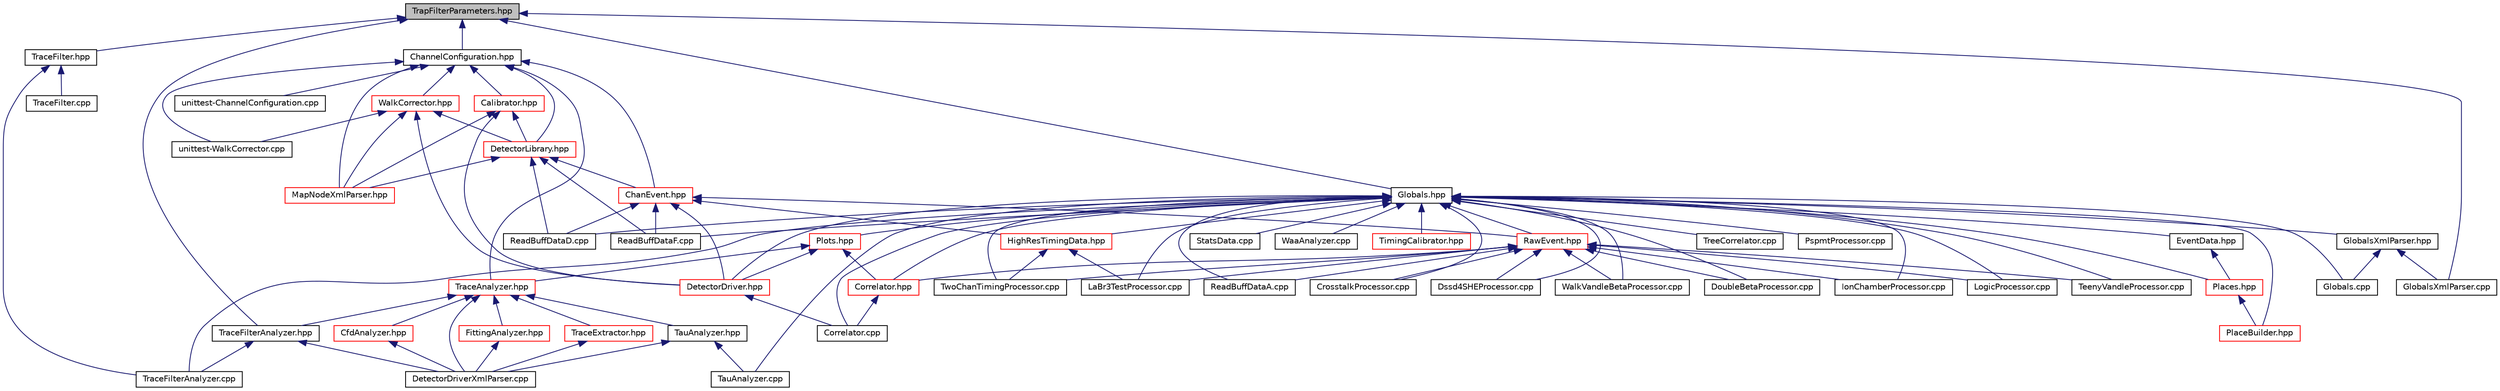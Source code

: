 digraph "TrapFilterParameters.hpp"
{
  edge [fontname="Helvetica",fontsize="10",labelfontname="Helvetica",labelfontsize="10"];
  node [fontname="Helvetica",fontsize="10",shape=record];
  Node1 [label="TrapFilterParameters.hpp",height=0.2,width=0.4,color="black", fillcolor="grey75", style="filled", fontcolor="black"];
  Node1 -> Node2 [dir="back",color="midnightblue",fontsize="10",style="solid",fontname="Helvetica"];
  Node2 [label="ChannelConfiguration.hpp",height=0.2,width=0.4,color="black", fillcolor="white", style="filled",URL="$d8/dd0/_channel_configuration_8hpp.html",tooltip="Class that holds information about channel specific information. Including things like the trace dela..."];
  Node2 -> Node3 [dir="back",color="midnightblue",fontsize="10",style="solid",fontname="Helvetica"];
  Node3 [label="unittest-ChannelConfiguration.cpp",height=0.2,width=0.4,color="black", fillcolor="white", style="filled",URL="$d0/d21/unittest-_channel_configuration_8cpp.html",tooltip="Program that will test functionality of ChannelConfiguration. "];
  Node2 -> Node4 [dir="back",color="midnightblue",fontsize="10",style="solid",fontname="Helvetica"];
  Node4 [label="TraceAnalyzer.hpp",height=0.2,width=0.4,color="red", fillcolor="white", style="filled",URL="$dd/d01/_trace_analyzer_8hpp.html",tooltip="Header file for the TraceAnalyzer class. "];
  Node4 -> Node5 [dir="back",color="midnightblue",fontsize="10",style="solid",fontname="Helvetica"];
  Node5 [label="CfdAnalyzer.hpp",height=0.2,width=0.4,color="red", fillcolor="white", style="filled",URL="$dd/deb/_cfd_analyzer_8hpp.html",tooltip="Class to use Cfd on traces. "];
  Node5 -> Node6 [dir="back",color="midnightblue",fontsize="10",style="solid",fontname="Helvetica"];
  Node6 [label="DetectorDriverXmlParser.cpp",height=0.2,width=0.4,color="black", fillcolor="white", style="filled",URL="$dc/d67/_detector_driver_xml_parser_8cpp.html",tooltip="Class to parse the DetectorDriver node. "];
  Node4 -> Node7 [dir="back",color="midnightblue",fontsize="10",style="solid",fontname="Helvetica"];
  Node7 [label="FittingAnalyzer.hpp",height=0.2,width=0.4,color="red", fillcolor="white", style="filled",URL="$de/dfa/_fitting_analyzer_8hpp.html",tooltip="Class to fit functions to waveforms. "];
  Node7 -> Node6 [dir="back",color="midnightblue",fontsize="10",style="solid",fontname="Helvetica"];
  Node4 -> Node8 [dir="back",color="midnightblue",fontsize="10",style="solid",fontname="Helvetica"];
  Node8 [label="TauAnalyzer.hpp",height=0.2,width=0.4,color="black", fillcolor="white", style="filled",URL="$db/db7/_tau_analyzer_8hpp.html",tooltip="A trace analyzer which determines the decay time constant of traces. "];
  Node8 -> Node9 [dir="back",color="midnightblue",fontsize="10",style="solid",fontname="Helvetica"];
  Node9 [label="TauAnalyzer.cpp",height=0.2,width=0.4,color="black", fillcolor="white", style="filled",URL="$d2/dce/_tau_analyzer_8cpp.html",tooltip="Implements the determination of the decay constants for a trace. "];
  Node8 -> Node6 [dir="back",color="midnightblue",fontsize="10",style="solid",fontname="Helvetica"];
  Node4 -> Node10 [dir="back",color="midnightblue",fontsize="10",style="solid",fontname="Helvetica"];
  Node10 [label="TraceExtractor.hpp",height=0.2,width=0.4,color="red", fillcolor="white", style="filled",URL="$d7/d3f/_trace_extractor_8hpp.html",tooltip="Header file for the TraceExtractor class. "];
  Node10 -> Node6 [dir="back",color="midnightblue",fontsize="10",style="solid",fontname="Helvetica"];
  Node4 -> Node11 [dir="back",color="midnightblue",fontsize="10",style="solid",fontname="Helvetica"];
  Node11 [label="TraceFilterAnalyzer.hpp",height=0.2,width=0.4,color="black", fillcolor="white", style="filled",URL="$d2/d6c/_trace_filter_analyzer_8hpp.html",tooltip="Declaration of analysis class which does the filtering of traces. "];
  Node11 -> Node12 [dir="back",color="midnightblue",fontsize="10",style="solid",fontname="Helvetica"];
  Node12 [label="TraceFilterAnalyzer.cpp",height=0.2,width=0.4,color="black", fillcolor="white", style="filled",URL="$d7/d16/_trace_filter_analyzer_8cpp.html",tooltip="Implements the analysis of traces using trapezoidal filters. "];
  Node11 -> Node6 [dir="back",color="midnightblue",fontsize="10",style="solid",fontname="Helvetica"];
  Node4 -> Node6 [dir="back",color="midnightblue",fontsize="10",style="solid",fontname="Helvetica"];
  Node2 -> Node13 [dir="back",color="midnightblue",fontsize="10",style="solid",fontname="Helvetica"];
  Node13 [label="ChanEvent.hpp",height=0.2,width=0.4,color="red", fillcolor="white", style="filled",URL="$df/dcf/_chan_event_8hpp.html",tooltip="A Class to define what a channel event is. "];
  Node13 -> Node14 [dir="back",color="midnightblue",fontsize="10",style="solid",fontname="Helvetica"];
  Node14 [label="HighResTimingData.hpp",height=0.2,width=0.4,color="red", fillcolor="white", style="filled",URL="$df/d14/_high_res_timing_data_8hpp.html",tooltip="Class to hold all of the information for high resolution timing. "];
  Node14 -> Node15 [dir="back",color="midnightblue",fontsize="10",style="solid",fontname="Helvetica"];
  Node15 [label="LaBr3TestProcessor.cpp",height=0.2,width=0.4,color="black", fillcolor="white", style="filled",URL="$d2/d5d/_la_br3_test_processor_8cpp.html",tooltip="A LaBr3Test processor class that can be used to build your own. "];
  Node14 -> Node16 [dir="back",color="midnightblue",fontsize="10",style="solid",fontname="Helvetica"];
  Node16 [label="TwoChanTimingProcessor.cpp",height=0.2,width=0.4,color="black", fillcolor="white", style="filled",URL="$dc/da5/_two_chan_timing_processor_8cpp.html",tooltip="Analyzes data from a simple Two channel Timing setup. "];
  Node13 -> Node17 [dir="back",color="midnightblue",fontsize="10",style="solid",fontname="Helvetica"];
  Node17 [label="RawEvent.hpp",height=0.2,width=0.4,color="red", fillcolor="white", style="filled",URL="$d0/d24/_raw_event_8hpp.html",tooltip="Header file for the rawevent. "];
  Node17 -> Node18 [dir="back",color="midnightblue",fontsize="10",style="solid",fontname="Helvetica"];
  Node18 [label="Correlator.hpp",height=0.2,width=0.4,color="red", fillcolor="white", style="filled",URL="$d5/dc9/_correlator_8hpp.html",tooltip="Header file for correlation. "];
  Node18 -> Node19 [dir="back",color="midnightblue",fontsize="10",style="solid",fontname="Helvetica"];
  Node19 [label="Correlator.cpp",height=0.2,width=0.4,color="black", fillcolor="white", style="filled",URL="$d3/d79/_correlator_8cpp.html",tooltip="Correlates events. "];
  Node17 -> Node20 [dir="back",color="midnightblue",fontsize="10",style="solid",fontname="Helvetica"];
  Node20 [label="ReadBuffDataA.cpp",height=0.2,width=0.4,color="black", fillcolor="white", style="filled",URL="$df/d98/_read_buff_data_a_8cpp.html",tooltip="retrieve data from raw buffer array ibuf "];
  Node17 -> Node21 [dir="back",color="midnightblue",fontsize="10",style="solid",fontname="Helvetica"];
  Node21 [label="CrosstalkProcessor.cpp",height=0.2,width=0.4,color="black", fillcolor="white", style="filled",URL="$d9/d45/_crosstalk_processor_8cpp.html",tooltip="A Template processor class that can be used to build your own. "];
  Node17 -> Node22 [dir="back",color="midnightblue",fontsize="10",style="solid",fontname="Helvetica"];
  Node22 [label="Dssd4SHEProcessor.cpp",height=0.2,width=0.4,color="black", fillcolor="white", style="filled",URL="$d1/d8f/_dssd4_s_h_e_processor_8cpp.html"];
  Node17 -> Node15 [dir="back",color="midnightblue",fontsize="10",style="solid",fontname="Helvetica"];
  Node17 -> Node16 [dir="back",color="midnightblue",fontsize="10",style="solid",fontname="Helvetica"];
  Node17 -> Node23 [dir="back",color="midnightblue",fontsize="10",style="solid",fontname="Helvetica"];
  Node23 [label="WalkVandleBetaProcessor.cpp",height=0.2,width=0.4,color="black", fillcolor="white", style="filled",URL="$da/d74/_walk_vandle_beta_processor_8cpp.html",tooltip="A class to determine the walk between Vandle and the LeRIBSS betas. "];
  Node17 -> Node24 [dir="back",color="midnightblue",fontsize="10",style="solid",fontname="Helvetica"];
  Node24 [label="DoubleBetaProcessor.cpp",height=0.2,width=0.4,color="black", fillcolor="white", style="filled",URL="$d6/d1f/_double_beta_processor_8cpp.html",tooltip="A DoubleBeta processor class that can be used to analyze double beta detectors. "];
  Node17 -> Node25 [dir="back",color="midnightblue",fontsize="10",style="solid",fontname="Helvetica"];
  Node25 [label="IonChamberProcessor.cpp",height=0.2,width=0.4,color="black", fillcolor="white", style="filled",URL="$d3/d01/_ion_chamber_processor_8cpp.html",tooltip="implementation for ion chambers "];
  Node17 -> Node26 [dir="back",color="midnightblue",fontsize="10",style="solid",fontname="Helvetica"];
  Node26 [label="LogicProcessor.cpp",height=0.2,width=0.4,color="black", fillcolor="white", style="filled",URL="$d8/d5f/_logic_processor_8cpp.html",tooltip="handling of logic events, derived from MtcProcessor.cpp "];
  Node17 -> Node27 [dir="back",color="midnightblue",fontsize="10",style="solid",fontname="Helvetica"];
  Node27 [label="TeenyVandleProcessor.cpp",height=0.2,width=0.4,color="black", fillcolor="white", style="filled",URL="$dc/dbb/_teeny_vandle_processor_8cpp.html",tooltip="A Template processor class that can be used to build your own. "];
  Node13 -> Node28 [dir="back",color="midnightblue",fontsize="10",style="solid",fontname="Helvetica"];
  Node28 [label="DetectorDriver.hpp",height=0.2,width=0.4,color="red", fillcolor="white", style="filled",URL="$dd/dfe/_detector_driver_8hpp.html",tooltip="Main Driver for event processing. "];
  Node28 -> Node19 [dir="back",color="midnightblue",fontsize="10",style="solid",fontname="Helvetica"];
  Node13 -> Node29 [dir="back",color="midnightblue",fontsize="10",style="solid",fontname="Helvetica"];
  Node29 [label="ReadBuffDataD.cpp",height=0.2,width=0.4,color="black", fillcolor="white", style="filled",URL="$d7/d9b/_read_buff_data_d_8cpp.html",tooltip="retrieve data from raw buffer array ibuf "];
  Node13 -> Node30 [dir="back",color="midnightblue",fontsize="10",style="solid",fontname="Helvetica"];
  Node30 [label="ReadBuffDataF.cpp",height=0.2,width=0.4,color="black", fillcolor="white", style="filled",URL="$de/dbc/_read_buff_data_f_8cpp.html",tooltip="retrieve data from raw buffer array ibuf "];
  Node2 -> Node31 [dir="back",color="midnightblue",fontsize="10",style="solid",fontname="Helvetica"];
  Node31 [label="Calibrator.hpp",height=0.2,width=0.4,color="red", fillcolor="white", style="filled",URL="$df/dbb/_calibrator_8hpp.html",tooltip="Class to handle energy calibrations for the channels. "];
  Node31 -> Node32 [dir="back",color="midnightblue",fontsize="10",style="solid",fontname="Helvetica"];
  Node32 [label="DetectorLibrary.hpp",height=0.2,width=0.4,color="red", fillcolor="white", style="filled",URL="$d6/d3a/_detector_library_8hpp.html",tooltip="This is an extension of the vector of the channelConfigurations that was previously used..."];
  Node32 -> Node13 [dir="back",color="midnightblue",fontsize="10",style="solid",fontname="Helvetica"];
  Node32 -> Node33 [dir="back",color="midnightblue",fontsize="10",style="solid",fontname="Helvetica"];
  Node33 [label="MapNodeXmlParser.hpp",height=0.2,width=0.4,color="red", fillcolor="white", style="filled",URL="$d8/d9e/_map_node_xml_parser_8hpp.html",tooltip="Class to parse the Map node. "];
  Node32 -> Node29 [dir="back",color="midnightblue",fontsize="10",style="solid",fontname="Helvetica"];
  Node32 -> Node30 [dir="back",color="midnightblue",fontsize="10",style="solid",fontname="Helvetica"];
  Node31 -> Node28 [dir="back",color="midnightblue",fontsize="10",style="solid",fontname="Helvetica"];
  Node31 -> Node33 [dir="back",color="midnightblue",fontsize="10",style="solid",fontname="Helvetica"];
  Node2 -> Node32 [dir="back",color="midnightblue",fontsize="10",style="solid",fontname="Helvetica"];
  Node2 -> Node34 [dir="back",color="midnightblue",fontsize="10",style="solid",fontname="Helvetica"];
  Node34 [label="WalkCorrector.hpp",height=0.2,width=0.4,color="red", fillcolor="white", style="filled",URL="$da/d18/_walk_corrector_8hpp.html",tooltip="A Class to handle walk corrections for channels. "];
  Node34 -> Node32 [dir="back",color="midnightblue",fontsize="10",style="solid",fontname="Helvetica"];
  Node34 -> Node28 [dir="back",color="midnightblue",fontsize="10",style="solid",fontname="Helvetica"];
  Node34 -> Node33 [dir="back",color="midnightblue",fontsize="10",style="solid",fontname="Helvetica"];
  Node34 -> Node35 [dir="back",color="midnightblue",fontsize="10",style="solid",fontname="Helvetica"];
  Node35 [label="unittest-WalkCorrector.cpp",height=0.2,width=0.4,color="black", fillcolor="white", style="filled",URL="$d5/d6a/unittest-_walk_corrector_8cpp.html",tooltip="Program that will test functionality of the WalkCorrector. "];
  Node2 -> Node33 [dir="back",color="midnightblue",fontsize="10",style="solid",fontname="Helvetica"];
  Node2 -> Node35 [dir="back",color="midnightblue",fontsize="10",style="solid",fontname="Helvetica"];
  Node1 -> Node36 [dir="back",color="midnightblue",fontsize="10",style="solid",fontname="Helvetica"];
  Node36 [label="TraceFilter.hpp",height=0.2,width=0.4,color="black", fillcolor="white", style="filled",URL="$d5/dee/_trace_filter_8hpp.html",tooltip="A class to perform trapezoidal filtering. "];
  Node36 -> Node37 [dir="back",color="midnightblue",fontsize="10",style="solid",fontname="Helvetica"];
  Node37 [label="TraceFilter.cpp",height=0.2,width=0.4,color="black", fillcolor="white", style="filled",URL="$d8/d0f/_trace_filter_8cpp.html",tooltip="A class to perform trapezoidal filtering. "];
  Node36 -> Node12 [dir="back",color="midnightblue",fontsize="10",style="solid",fontname="Helvetica"];
  Node1 -> Node11 [dir="back",color="midnightblue",fontsize="10",style="solid",fontname="Helvetica"];
  Node1 -> Node38 [dir="back",color="midnightblue",fontsize="10",style="solid",fontname="Helvetica"];
  Node38 [label="Globals.hpp",height=0.2,width=0.4,color="black", fillcolor="white", style="filled",URL="$d4/d9c/_globals_8hpp.html",tooltip="constant parameters used in pixie16 analysis "];
  Node38 -> Node39 [dir="back",color="midnightblue",fontsize="10",style="solid",fontname="Helvetica"];
  Node39 [label="StatsData.cpp",height=0.2,width=0.4,color="black", fillcolor="white", style="filled",URL="$df/d84/_stats_data_8cpp.html",tooltip="Stores statistics data from the data stream in its original format. "];
  Node38 -> Node9 [dir="back",color="midnightblue",fontsize="10",style="solid",fontname="Helvetica"];
  Node38 -> Node12 [dir="back",color="midnightblue",fontsize="10",style="solid",fontname="Helvetica"];
  Node38 -> Node40 [dir="back",color="midnightblue",fontsize="10",style="solid",fontname="Helvetica"];
  Node40 [label="WaaAnalyzer.cpp",height=0.2,width=0.4,color="black", fillcolor="white", style="filled",URL="$d0/d52/_waa_analyzer_8cpp.html",tooltip="Obtains the phase of a waveform using a weighted average algorithm. "];
  Node38 -> Node14 [dir="back",color="midnightblue",fontsize="10",style="solid",fontname="Helvetica"];
  Node38 -> Node41 [dir="back",color="midnightblue",fontsize="10",style="solid",fontname="Helvetica"];
  Node41 [label="TimingCalibrator.hpp",height=0.2,width=0.4,color="red", fillcolor="white", style="filled",URL="$db/d6d/_timing_calibrator_8hpp.html",tooltip="A class to handle the timing calibration parameters. "];
  Node38 -> Node18 [dir="back",color="midnightblue",fontsize="10",style="solid",fontname="Helvetica"];
  Node38 -> Node42 [dir="back",color="midnightblue",fontsize="10",style="solid",fontname="Helvetica"];
  Node42 [label="Plots.hpp",height=0.2,width=0.4,color="red", fillcolor="white", style="filled",URL="$de/d87/_plots_8hpp.html",tooltip="A container to request a block of plots and plot respective spectra through the plots register..."];
  Node42 -> Node4 [dir="back",color="midnightblue",fontsize="10",style="solid",fontname="Helvetica"];
  Node42 -> Node18 [dir="back",color="midnightblue",fontsize="10",style="solid",fontname="Helvetica"];
  Node42 -> Node28 [dir="back",color="midnightblue",fontsize="10",style="solid",fontname="Helvetica"];
  Node38 -> Node17 [dir="back",color="midnightblue",fontsize="10",style="solid",fontname="Helvetica"];
  Node38 -> Node28 [dir="back",color="midnightblue",fontsize="10",style="solid",fontname="Helvetica"];
  Node38 -> Node43 [dir="back",color="midnightblue",fontsize="10",style="solid",fontname="Helvetica"];
  Node43 [label="EventData.hpp",height=0.2,width=0.4,color="black", fillcolor="white", style="filled",URL="$dd/d77/_event_data_8hpp.html",tooltip="Structure holding event data. "];
  Node43 -> Node44 [dir="back",color="midnightblue",fontsize="10",style="solid",fontname="Helvetica"];
  Node44 [label="Places.hpp",height=0.2,width=0.4,color="red", fillcolor="white", style="filled",URL="$d5/d2d/_places_8hpp.html",tooltip="Defines the various places for the TreeCorrelator. "];
  Node44 -> Node45 [dir="back",color="midnightblue",fontsize="10",style="solid",fontname="Helvetica"];
  Node45 [label="PlaceBuilder.hpp",height=0.2,width=0.4,color="red", fillcolor="white", style="filled",URL="$db/dc4/_place_builder_8hpp.html",tooltip="Defines the various places for the TreeCorrelator. "];
  Node38 -> Node46 [dir="back",color="midnightblue",fontsize="10",style="solid",fontname="Helvetica"];
  Node46 [label="GlobalsXmlParser.hpp",height=0.2,width=0.4,color="black", fillcolor="white", style="filled",URL="$dc/d1a/_globals_xml_parser_8hpp.html",tooltip="Class to parse nodes needed for the Global&#39;s class from utkscan&#39;s configuration file. "];
  Node46 -> Node47 [dir="back",color="midnightblue",fontsize="10",style="solid",fontname="Helvetica"];
  Node47 [label="Globals.cpp",height=0.2,width=0.4,color="black", fillcolor="white", style="filled",URL="$d2/d5d/_globals_8cpp.html",tooltip="constant parameters used in pixie16 analysis "];
  Node46 -> Node48 [dir="back",color="midnightblue",fontsize="10",style="solid",fontname="Helvetica"];
  Node48 [label="GlobalsXmlParser.cpp",height=0.2,width=0.4,color="black", fillcolor="white", style="filled",URL="$db/dc6/_globals_xml_parser_8cpp.html",tooltip="Class to parse nodes needed for the Global&#39;s class from utkscan&#39;s configuration file. "];
  Node38 -> Node45 [dir="back",color="midnightblue",fontsize="10",style="solid",fontname="Helvetica"];
  Node38 -> Node44 [dir="back",color="midnightblue",fontsize="10",style="solid",fontname="Helvetica"];
  Node38 -> Node19 [dir="back",color="midnightblue",fontsize="10",style="solid",fontname="Helvetica"];
  Node38 -> Node47 [dir="back",color="midnightblue",fontsize="10",style="solid",fontname="Helvetica"];
  Node38 -> Node20 [dir="back",color="midnightblue",fontsize="10",style="solid",fontname="Helvetica"];
  Node38 -> Node29 [dir="back",color="midnightblue",fontsize="10",style="solid",fontname="Helvetica"];
  Node38 -> Node30 [dir="back",color="midnightblue",fontsize="10",style="solid",fontname="Helvetica"];
  Node38 -> Node49 [dir="back",color="midnightblue",fontsize="10",style="solid",fontname="Helvetica"];
  Node49 [label="TreeCorrelator.cpp",height=0.2,width=0.4,color="black", fillcolor="white", style="filled",URL="$d3/d8d/_tree_correlator_8cpp.html",tooltip="A class to handle complex correlations between various processors. "];
  Node38 -> Node21 [dir="back",color="midnightblue",fontsize="10",style="solid",fontname="Helvetica"];
  Node38 -> Node22 [dir="back",color="midnightblue",fontsize="10",style="solid",fontname="Helvetica"];
  Node38 -> Node15 [dir="back",color="midnightblue",fontsize="10",style="solid",fontname="Helvetica"];
  Node38 -> Node16 [dir="back",color="midnightblue",fontsize="10",style="solid",fontname="Helvetica"];
  Node38 -> Node23 [dir="back",color="midnightblue",fontsize="10",style="solid",fontname="Helvetica"];
  Node38 -> Node24 [dir="back",color="midnightblue",fontsize="10",style="solid",fontname="Helvetica"];
  Node38 -> Node25 [dir="back",color="midnightblue",fontsize="10",style="solid",fontname="Helvetica"];
  Node38 -> Node26 [dir="back",color="midnightblue",fontsize="10",style="solid",fontname="Helvetica"];
  Node38 -> Node50 [dir="back",color="midnightblue",fontsize="10",style="solid",fontname="Helvetica"];
  Node50 [label="PspmtProcessor.cpp",height=0.2,width=0.4,color="black", fillcolor="white", style="filled",URL="$dd/d1b/_pspmt_processor_8cpp.html"];
  Node38 -> Node27 [dir="back",color="midnightblue",fontsize="10",style="solid",fontname="Helvetica"];
  Node1 -> Node48 [dir="back",color="midnightblue",fontsize="10",style="solid",fontname="Helvetica"];
}
